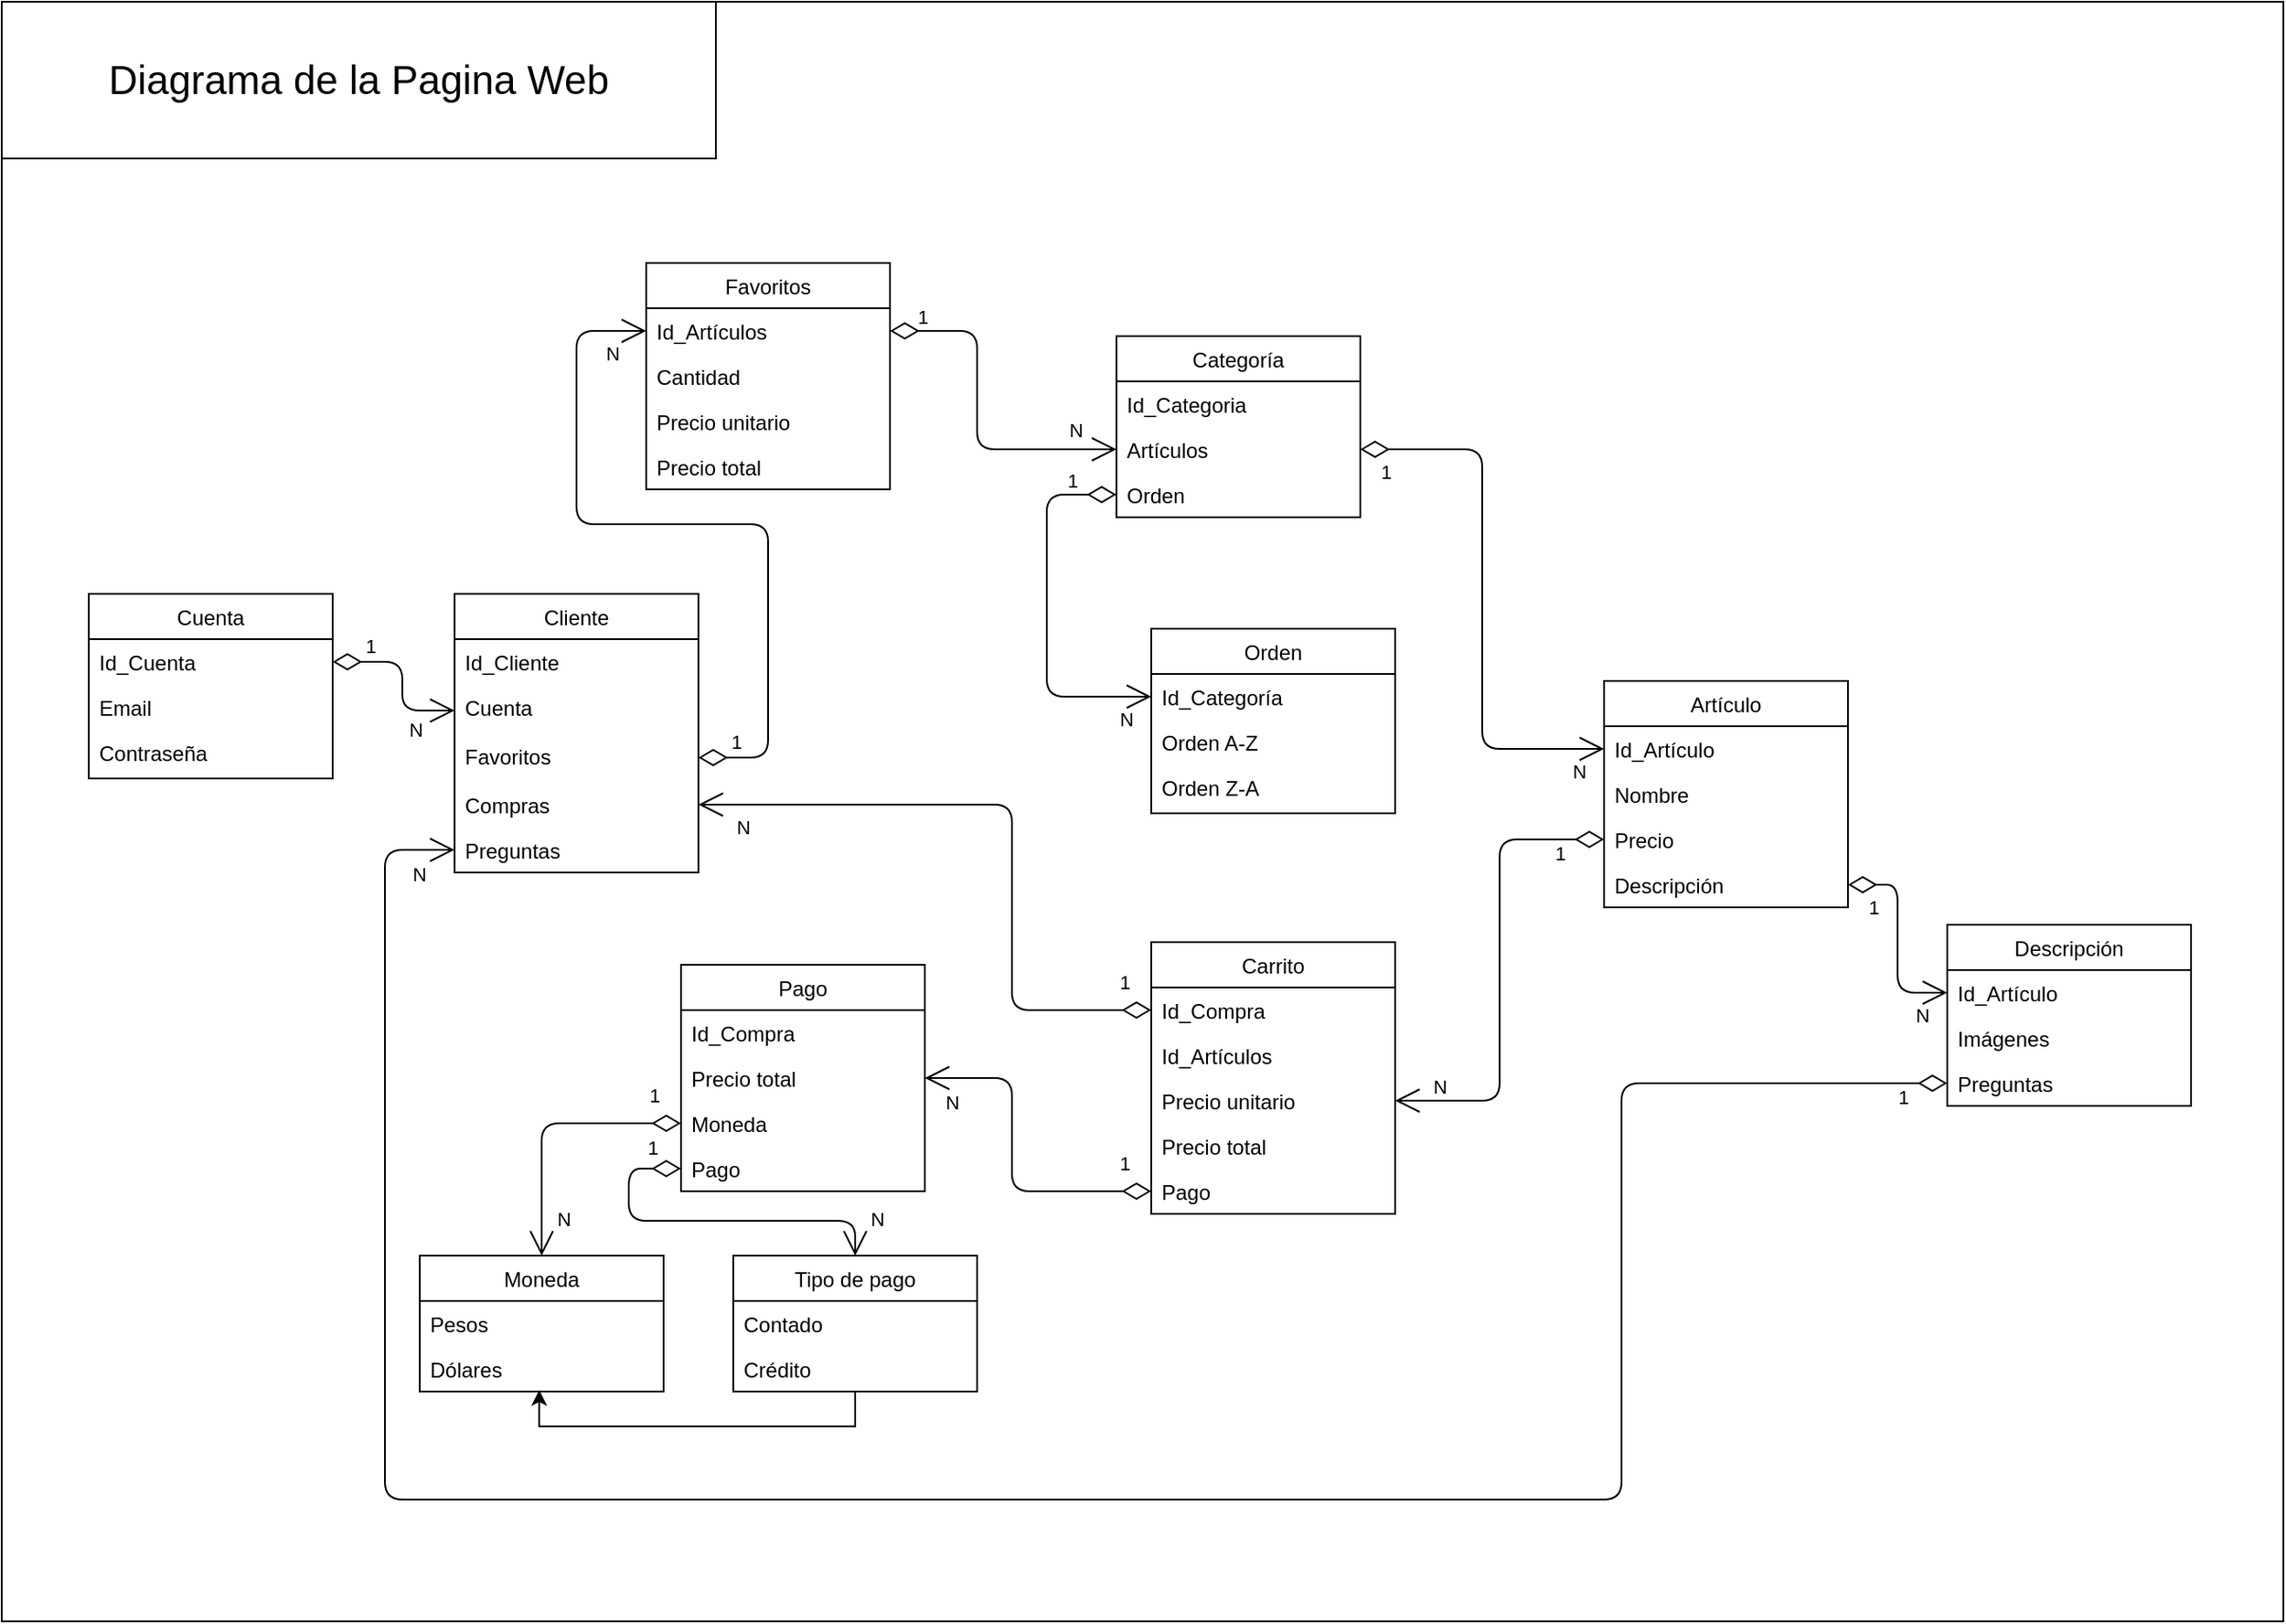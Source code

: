 <mxfile version="13.6.0" type="device"><diagram id="UwYLJH1CzuJ6-UINnBlJ" name="Page-1"><mxGraphModel dx="2274" dy="1936" grid="1" gridSize="10" guides="1" tooltips="1" connect="1" arrows="1" fold="1" page="1" pageScale="1" pageWidth="827" pageHeight="1169" math="0" shadow="0"><root><mxCell id="0"/><mxCell id="1" parent="0"/><mxCell id="LxDtw99c77nIm1w4KyDI-207" value="" style="rounded=0;whiteSpace=wrap;html=1;align=center;labelBackgroundColor=none;backgroundOutline=0;fillColor=none;" vertex="1" parent="1"><mxGeometry x="-290" y="-270" width="1310" height="930" as="geometry"/></mxCell><mxCell id="LxDtw99c77nIm1w4KyDI-126" value="" style="endArrow=open;html=1;endSize=12;startArrow=diamondThin;startSize=14;startFill=0;edgeStyle=orthogonalEdgeStyle;exitX=1;exitY=0.5;exitDx=0;exitDy=0;entryX=0;entryY=0.5;entryDx=0;entryDy=0;" edge="1" parent="1" source="LxDtw99c77nIm1w4KyDI-80" target="LxDtw99c77nIm1w4KyDI-87"><mxGeometry relative="1" as="geometry"><mxPoint x="430" y="150" as="sourcePoint"/><mxPoint x="560" y="150" as="targetPoint"/></mxGeometry></mxCell><mxCell id="LxDtw99c77nIm1w4KyDI-127" value="1" style="edgeLabel;resizable=0;html=1;align=left;verticalAlign=top;" connectable="0" vertex="1" parent="LxDtw99c77nIm1w4KyDI-126"><mxGeometry x="-1" relative="1" as="geometry"><mxPoint x="10" as="offset"/></mxGeometry></mxCell><mxCell id="LxDtw99c77nIm1w4KyDI-128" value="N" style="edgeLabel;resizable=0;html=1;align=right;verticalAlign=top;" connectable="0" vertex="1" parent="LxDtw99c77nIm1w4KyDI-126"><mxGeometry x="1" relative="1" as="geometry"><mxPoint x="-9.95" as="offset"/></mxGeometry></mxCell><mxCell id="LxDtw99c77nIm1w4KyDI-94" value="Carrito" style="swimlane;fontStyle=0;childLayout=stackLayout;horizontal=1;startSize=26;fillColor=none;horizontalStack=0;resizeParent=1;resizeParentMax=0;resizeLast=0;collapsible=1;marginBottom=0;rounded=0;align=center;" vertex="1" parent="1"><mxGeometry x="370" y="270" width="140" height="156" as="geometry"/></mxCell><mxCell id="LxDtw99c77nIm1w4KyDI-95" value="Id_Compra" style="text;strokeColor=none;fillColor=none;align=left;verticalAlign=top;spacingLeft=4;spacingRight=4;overflow=hidden;rotatable=0;points=[[0,0.5],[1,0.5]];portConstraint=eastwest;" vertex="1" parent="LxDtw99c77nIm1w4KyDI-94"><mxGeometry y="26" width="140" height="26" as="geometry"/></mxCell><mxCell id="LxDtw99c77nIm1w4KyDI-96" value="Id_Artículos" style="text;strokeColor=none;fillColor=none;align=left;verticalAlign=top;spacingLeft=4;spacingRight=4;overflow=hidden;rotatable=0;points=[[0,0.5],[1,0.5]];portConstraint=eastwest;" vertex="1" parent="LxDtw99c77nIm1w4KyDI-94"><mxGeometry y="52" width="140" height="26" as="geometry"/></mxCell><mxCell id="LxDtw99c77nIm1w4KyDI-97" value="Precio unitario" style="text;strokeColor=none;fillColor=none;align=left;verticalAlign=top;spacingLeft=4;spacingRight=4;overflow=hidden;rotatable=0;points=[[0,0.5],[1,0.5]];portConstraint=eastwest;" vertex="1" parent="LxDtw99c77nIm1w4KyDI-94"><mxGeometry y="78" width="140" height="26" as="geometry"/></mxCell><mxCell id="LxDtw99c77nIm1w4KyDI-98" value="Precio total" style="text;strokeColor=none;fillColor=none;align=left;verticalAlign=top;spacingLeft=4;spacingRight=4;overflow=hidden;rotatable=0;points=[[0,0.5],[1,0.5]];portConstraint=eastwest;" vertex="1" parent="LxDtw99c77nIm1w4KyDI-94"><mxGeometry y="104" width="140" height="26" as="geometry"/></mxCell><mxCell id="LxDtw99c77nIm1w4KyDI-99" value="Pago" style="text;strokeColor=none;fillColor=none;align=left;verticalAlign=top;spacingLeft=4;spacingRight=4;overflow=hidden;rotatable=0;points=[[0,0.5],[1,0.5]];portConstraint=eastwest;" vertex="1" parent="LxDtw99c77nIm1w4KyDI-94"><mxGeometry y="130" width="140" height="26" as="geometry"/></mxCell><mxCell id="LxDtw99c77nIm1w4KyDI-141" value="" style="endArrow=open;html=1;endSize=12;startArrow=diamondThin;startSize=14;startFill=0;edgeStyle=orthogonalEdgeStyle;exitX=0;exitY=0.5;exitDx=0;exitDy=0;entryX=1;entryY=0.5;entryDx=0;entryDy=0;" edge="1" parent="1" source="LxDtw99c77nIm1w4KyDI-89" target="LxDtw99c77nIm1w4KyDI-97"><mxGeometry relative="1" as="geometry"><mxPoint x="500" y="246" as="sourcePoint"/><mxPoint x="640" y="240" as="targetPoint"/></mxGeometry></mxCell><mxCell id="LxDtw99c77nIm1w4KyDI-142" value="1" style="edgeLabel;resizable=0;html=1;align=left;verticalAlign=top;" connectable="0" vertex="1" parent="LxDtw99c77nIm1w4KyDI-141"><mxGeometry x="-1" relative="1" as="geometry"><mxPoint x="-30" y="-5" as="offset"/></mxGeometry></mxCell><mxCell id="LxDtw99c77nIm1w4KyDI-143" value="N" style="edgeLabel;resizable=0;html=1;align=right;verticalAlign=top;" connectable="0" vertex="1" parent="LxDtw99c77nIm1w4KyDI-141"><mxGeometry x="1" relative="1" as="geometry"><mxPoint x="30.0" y="-21" as="offset"/></mxGeometry></mxCell><mxCell id="LxDtw99c77nIm1w4KyDI-144" value="" style="endArrow=open;html=1;endSize=12;startArrow=diamondThin;startSize=14;startFill=0;edgeStyle=orthogonalEdgeStyle;exitX=1;exitY=0.5;exitDx=0;exitDy=0;entryX=0;entryY=0.5;entryDx=0;entryDy=0;" edge="1" parent="1" source="LxDtw99c77nIm1w4KyDI-117" target="LxDtw99c77nIm1w4KyDI-103"><mxGeometry relative="1" as="geometry"><mxPoint x="810" y="270" as="sourcePoint"/><mxPoint x="690" y="450" as="targetPoint"/></mxGeometry></mxCell><mxCell id="LxDtw99c77nIm1w4KyDI-145" value="1" style="edgeLabel;resizable=0;html=1;align=left;verticalAlign=top;" connectable="0" vertex="1" parent="LxDtw99c77nIm1w4KyDI-144"><mxGeometry x="-1" relative="1" as="geometry"><mxPoint x="10" as="offset"/></mxGeometry></mxCell><mxCell id="LxDtw99c77nIm1w4KyDI-146" value="N" style="edgeLabel;resizable=0;html=1;align=right;verticalAlign=top;" connectable="0" vertex="1" parent="LxDtw99c77nIm1w4KyDI-144"><mxGeometry x="1" relative="1" as="geometry"><mxPoint x="-9.95" as="offset"/></mxGeometry></mxCell><mxCell id="LxDtw99c77nIm1w4KyDI-147" value="" style="endArrow=open;html=1;endSize=12;startArrow=diamondThin;startSize=14;startFill=0;edgeStyle=orthogonalEdgeStyle;exitX=0;exitY=0.5;exitDx=0;exitDy=0;entryX=0;entryY=0.5;entryDx=0;entryDy=0;" edge="1" parent="1" source="LxDtw99c77nIm1w4KyDI-81" target="LxDtw99c77nIm1w4KyDI-113"><mxGeometry relative="1" as="geometry"><mxPoint x="180" y="-50" as="sourcePoint"/><mxPoint x="210" y="90" as="targetPoint"/><Array as="points"><mxPoint x="310" y="13"/><mxPoint x="310" y="129"/></Array></mxGeometry></mxCell><mxCell id="LxDtw99c77nIm1w4KyDI-148" value="1" style="edgeLabel;resizable=0;html=1;align=left;verticalAlign=top;" connectable="0" vertex="1" parent="LxDtw99c77nIm1w4KyDI-147"><mxGeometry x="-1" relative="1" as="geometry"><mxPoint x="-30" y="-21" as="offset"/></mxGeometry></mxCell><mxCell id="LxDtw99c77nIm1w4KyDI-149" value="N" style="edgeLabel;resizable=0;html=1;align=right;verticalAlign=top;" connectable="0" vertex="1" parent="LxDtw99c77nIm1w4KyDI-147"><mxGeometry x="1" relative="1" as="geometry"><mxPoint x="-9.95" as="offset"/></mxGeometry></mxCell><mxCell id="LxDtw99c77nIm1w4KyDI-153" value="" style="endArrow=open;html=1;endSize=12;startArrow=diamondThin;startSize=14;startFill=0;edgeStyle=orthogonalEdgeStyle;exitX=0;exitY=0.5;exitDx=0;exitDy=0;entryX=1;entryY=0.5;entryDx=0;entryDy=0;" edge="1" parent="1" source="LxDtw99c77nIm1w4KyDI-95" target="LxDtw99c77nIm1w4KyDI-110"><mxGeometry relative="1" as="geometry"><mxPoint x="290" y="292" as="sourcePoint"/><mxPoint x="190" y="230" as="targetPoint"/><Array as="points"><mxPoint x="290" y="309"/><mxPoint x="290" y="191"/></Array></mxGeometry></mxCell><mxCell id="LxDtw99c77nIm1w4KyDI-154" value="1" style="edgeLabel;resizable=0;html=1;align=left;verticalAlign=top;" connectable="0" vertex="1" parent="LxDtw99c77nIm1w4KyDI-153"><mxGeometry x="-1" relative="1" as="geometry"><mxPoint x="-20" y="-29" as="offset"/></mxGeometry></mxCell><mxCell id="LxDtw99c77nIm1w4KyDI-155" value="N" style="edgeLabel;resizable=0;html=1;align=right;verticalAlign=top;" connectable="0" vertex="1" parent="LxDtw99c77nIm1w4KyDI-153"><mxGeometry x="1" relative="1" as="geometry"><mxPoint x="30.0" as="offset"/></mxGeometry></mxCell><mxCell id="LxDtw99c77nIm1w4KyDI-156" value="" style="endArrow=open;html=1;endSize=12;startArrow=diamondThin;startSize=14;startFill=0;edgeStyle=orthogonalEdgeStyle;exitX=0;exitY=0.5;exitDx=0;exitDy=0;entryX=1;entryY=0.5;entryDx=0;entryDy=0;" edge="1" parent="1" source="LxDtw99c77nIm1w4KyDI-99" target="LxDtw99c77nIm1w4KyDI-121"><mxGeometry relative="1" as="geometry"><mxPoint x="504" y="560" as="sourcePoint"/><mxPoint x="510" y="460" as="targetPoint"/><Array as="points"><mxPoint x="290" y="413"/><mxPoint x="290" y="348"/></Array></mxGeometry></mxCell><mxCell id="LxDtw99c77nIm1w4KyDI-157" value="1" style="edgeLabel;resizable=0;html=1;align=left;verticalAlign=top;" connectable="0" vertex="1" parent="LxDtw99c77nIm1w4KyDI-156"><mxGeometry x="-1" relative="1" as="geometry"><mxPoint x="-20" y="-29" as="offset"/></mxGeometry></mxCell><mxCell id="LxDtw99c77nIm1w4KyDI-158" value="N" style="edgeLabel;resizable=0;html=1;align=right;verticalAlign=top;" connectable="0" vertex="1" parent="LxDtw99c77nIm1w4KyDI-156"><mxGeometry x="1" relative="1" as="geometry"><mxPoint x="20.0" y="1" as="offset"/></mxGeometry></mxCell><mxCell id="LxDtw99c77nIm1w4KyDI-86" value="Artículo" style="swimlane;fontStyle=0;childLayout=stackLayout;horizontal=1;startSize=26;fillColor=none;horizontalStack=0;resizeParent=1;resizeParentMax=0;resizeLast=0;collapsible=1;marginBottom=0;rounded=0;align=center;" vertex="1" parent="1"><mxGeometry x="630" y="120" width="140" height="130" as="geometry"/></mxCell><mxCell id="LxDtw99c77nIm1w4KyDI-87" value="Id_Artículo" style="text;strokeColor=none;fillColor=none;align=left;verticalAlign=top;spacingLeft=4;spacingRight=4;overflow=hidden;rotatable=0;points=[[0,0.5],[1,0.5]];portConstraint=eastwest;" vertex="1" parent="LxDtw99c77nIm1w4KyDI-86"><mxGeometry y="26" width="140" height="26" as="geometry"/></mxCell><mxCell id="LxDtw99c77nIm1w4KyDI-88" value="Nombre" style="text;strokeColor=none;fillColor=none;align=left;verticalAlign=top;spacingLeft=4;spacingRight=4;overflow=hidden;rotatable=0;points=[[0,0.5],[1,0.5]];portConstraint=eastwest;" vertex="1" parent="LxDtw99c77nIm1w4KyDI-86"><mxGeometry y="52" width="140" height="26" as="geometry"/></mxCell><mxCell id="LxDtw99c77nIm1w4KyDI-89" value="Precio" style="text;strokeColor=none;fillColor=none;align=left;verticalAlign=top;spacingLeft=4;spacingRight=4;overflow=hidden;rotatable=0;points=[[0,0.5],[1,0.5]];portConstraint=eastwest;" vertex="1" parent="LxDtw99c77nIm1w4KyDI-86"><mxGeometry y="78" width="140" height="26" as="geometry"/></mxCell><mxCell id="LxDtw99c77nIm1w4KyDI-117" value="Descripción" style="text;strokeColor=none;fillColor=none;align=left;verticalAlign=top;spacingLeft=4;spacingRight=4;overflow=hidden;rotatable=0;points=[[0,0.5],[1,0.5]];portConstraint=eastwest;" vertex="1" parent="LxDtw99c77nIm1w4KyDI-86"><mxGeometry y="104" width="140" height="26" as="geometry"/></mxCell><mxCell id="LxDtw99c77nIm1w4KyDI-102" value="Descripción" style="swimlane;fontStyle=0;childLayout=stackLayout;horizontal=1;startSize=26;fillColor=none;horizontalStack=0;resizeParent=1;resizeParentMax=0;resizeLast=0;collapsible=1;marginBottom=0;rounded=0;align=center;" vertex="1" parent="1"><mxGeometry x="827" y="260" width="140" height="104" as="geometry"/></mxCell><mxCell id="LxDtw99c77nIm1w4KyDI-103" value="Id_Artículo" style="text;strokeColor=none;fillColor=none;align=left;verticalAlign=top;spacingLeft=4;spacingRight=4;overflow=hidden;rotatable=0;points=[[0,0.5],[1,0.5]];portConstraint=eastwest;" vertex="1" parent="LxDtw99c77nIm1w4KyDI-102"><mxGeometry y="26" width="140" height="26" as="geometry"/></mxCell><mxCell id="LxDtw99c77nIm1w4KyDI-105" value="Imágenes" style="text;strokeColor=none;fillColor=none;align=left;verticalAlign=top;spacingLeft=4;spacingRight=4;overflow=hidden;rotatable=0;points=[[0,0.5],[1,0.5]];portConstraint=eastwest;" vertex="1" parent="LxDtw99c77nIm1w4KyDI-102"><mxGeometry y="52" width="140" height="26" as="geometry"/></mxCell><mxCell id="LxDtw99c77nIm1w4KyDI-106" value="Preguntas" style="text;strokeColor=none;fillColor=none;align=left;verticalAlign=top;spacingLeft=4;spacingRight=4;overflow=hidden;rotatable=0;points=[[0,0.5],[1,0.5]];portConstraint=eastwest;" vertex="1" parent="LxDtw99c77nIm1w4KyDI-102"><mxGeometry y="78" width="140" height="26" as="geometry"/></mxCell><mxCell id="LxDtw99c77nIm1w4KyDI-78" value="Categoría" style="swimlane;fontStyle=0;childLayout=stackLayout;horizontal=1;startSize=26;fillColor=none;horizontalStack=0;resizeParent=1;resizeParentMax=0;resizeLast=0;collapsible=1;marginBottom=0;rounded=0;align=center;" vertex="1" parent="1"><mxGeometry x="350" y="-78" width="140" height="104" as="geometry"/></mxCell><mxCell id="LxDtw99c77nIm1w4KyDI-79" value="Id_Categoria" style="text;strokeColor=none;fillColor=none;align=left;verticalAlign=top;spacingLeft=4;spacingRight=4;overflow=hidden;rotatable=0;points=[[0,0.5],[1,0.5]];portConstraint=eastwest;" vertex="1" parent="LxDtw99c77nIm1w4KyDI-78"><mxGeometry y="26" width="140" height="26" as="geometry"/></mxCell><mxCell id="LxDtw99c77nIm1w4KyDI-80" value="Artículos" style="text;strokeColor=none;fillColor=none;align=left;verticalAlign=top;spacingLeft=4;spacingRight=4;overflow=hidden;rotatable=0;points=[[0,0.5],[1,0.5]];portConstraint=eastwest;" vertex="1" parent="LxDtw99c77nIm1w4KyDI-78"><mxGeometry y="52" width="140" height="26" as="geometry"/></mxCell><mxCell id="LxDtw99c77nIm1w4KyDI-81" value="Orden" style="text;strokeColor=none;fillColor=none;align=left;verticalAlign=top;spacingLeft=4;spacingRight=4;overflow=hidden;rotatable=0;points=[[0,0.5],[1,0.5]];portConstraint=eastwest;" vertex="1" parent="LxDtw99c77nIm1w4KyDI-78"><mxGeometry y="78" width="140" height="26" as="geometry"/></mxCell><mxCell id="LxDtw99c77nIm1w4KyDI-112" value="Orden" style="swimlane;fontStyle=0;childLayout=stackLayout;horizontal=1;startSize=26;fillColor=none;horizontalStack=0;resizeParent=1;resizeParentMax=0;resizeLast=0;collapsible=1;marginBottom=0;rounded=0;align=center;" vertex="1" parent="1"><mxGeometry x="370" y="90" width="140" height="106" as="geometry"><mxRectangle x="10" y="70" width="70" height="26" as="alternateBounds"/></mxGeometry></mxCell><mxCell id="LxDtw99c77nIm1w4KyDI-113" value="Id_Categoría" style="text;strokeColor=none;fillColor=none;align=left;verticalAlign=top;spacingLeft=4;spacingRight=4;overflow=hidden;rotatable=0;points=[[0,0.5],[1,0.5]];portConstraint=eastwest;" vertex="1" parent="LxDtw99c77nIm1w4KyDI-112"><mxGeometry y="26" width="140" height="26" as="geometry"/></mxCell><mxCell id="LxDtw99c77nIm1w4KyDI-114" value="Orden A-Z" style="text;strokeColor=none;fillColor=none;align=left;verticalAlign=top;spacingLeft=4;spacingRight=4;overflow=hidden;rotatable=0;points=[[0,0.5],[1,0.5]];portConstraint=eastwest;" vertex="1" parent="LxDtw99c77nIm1w4KyDI-112"><mxGeometry y="52" width="140" height="26" as="geometry"/></mxCell><mxCell id="LxDtw99c77nIm1w4KyDI-115" value="Orden Z-A" style="text;strokeColor=none;fillColor=none;align=left;verticalAlign=top;spacingLeft=4;spacingRight=4;overflow=hidden;rotatable=0;points=[[0,0.5],[1,0.5]];portConstraint=eastwest;" vertex="1" parent="LxDtw99c77nIm1w4KyDI-112"><mxGeometry y="78" width="140" height="28" as="geometry"/></mxCell><mxCell id="LxDtw99c77nIm1w4KyDI-169" value="" style="endArrow=open;html=1;endSize=12;startArrow=diamondThin;startSize=14;startFill=0;edgeStyle=orthogonalEdgeStyle;exitX=1;exitY=0.5;exitDx=0;exitDy=0;entryX=0;entryY=0.5;entryDx=0;entryDy=0;" edge="1" parent="1" source="LxDtw99c77nIm1w4KyDI-160" target="LxDtw99c77nIm1w4KyDI-162"><mxGeometry relative="1" as="geometry"><mxPoint x="80" y="-106" as="sourcePoint"/><mxPoint x="100" y="10" as="targetPoint"/><Array as="points"><mxPoint x="150" y="164"/><mxPoint x="150" y="30"/><mxPoint x="40" y="30"/><mxPoint x="40" y="-81"/></Array></mxGeometry></mxCell><mxCell id="LxDtw99c77nIm1w4KyDI-170" value="1" style="edgeLabel;resizable=0;html=1;align=left;verticalAlign=top;" connectable="0" vertex="1" parent="LxDtw99c77nIm1w4KyDI-169"><mxGeometry x="-1" relative="1" as="geometry"><mxPoint x="17" y="-22" as="offset"/></mxGeometry></mxCell><mxCell id="LxDtw99c77nIm1w4KyDI-171" value="N" style="edgeLabel;resizable=0;html=1;align=right;verticalAlign=top;" connectable="0" vertex="1" parent="LxDtw99c77nIm1w4KyDI-169"><mxGeometry x="1" relative="1" as="geometry"><mxPoint x="-14.95" as="offset"/></mxGeometry></mxCell><mxCell id="LxDtw99c77nIm1w4KyDI-70" value="Cliente" style="swimlane;fontStyle=0;childLayout=stackLayout;horizontal=1;startSize=26;fillColor=none;horizontalStack=0;resizeParent=1;resizeParentMax=0;resizeLast=0;collapsible=1;marginBottom=0;rounded=0;align=center;" vertex="1" parent="1"><mxGeometry x="-30" y="70" width="140" height="160" as="geometry"><mxRectangle x="10" y="70" width="70" height="26" as="alternateBounds"/></mxGeometry></mxCell><mxCell id="LxDtw99c77nIm1w4KyDI-71" value="Id_Cliente" style="text;strokeColor=none;fillColor=none;align=left;verticalAlign=top;spacingLeft=4;spacingRight=4;overflow=hidden;rotatable=0;points=[[0,0.5],[1,0.5]];portConstraint=eastwest;" vertex="1" parent="LxDtw99c77nIm1w4KyDI-70"><mxGeometry y="26" width="140" height="26" as="geometry"/></mxCell><mxCell id="LxDtw99c77nIm1w4KyDI-73" value="Cuenta" style="text;strokeColor=none;fillColor=none;align=left;verticalAlign=top;spacingLeft=4;spacingRight=4;overflow=hidden;rotatable=0;points=[[0,0.5],[1,0.5]];portConstraint=eastwest;" vertex="1" parent="LxDtw99c77nIm1w4KyDI-70"><mxGeometry y="52" width="140" height="28" as="geometry"/></mxCell><mxCell id="LxDtw99c77nIm1w4KyDI-160" value="Favoritos" style="text;strokeColor=none;fillColor=none;align=left;verticalAlign=top;spacingLeft=4;spacingRight=4;overflow=hidden;rotatable=0;points=[[0,0.5],[1,0.5]];portConstraint=eastwest;" vertex="1" parent="LxDtw99c77nIm1w4KyDI-70"><mxGeometry y="80" width="140" height="28" as="geometry"/></mxCell><mxCell id="LxDtw99c77nIm1w4KyDI-110" value="Compras" style="text;strokeColor=none;fillColor=none;align=left;verticalAlign=top;spacingLeft=4;spacingRight=4;overflow=hidden;rotatable=0;points=[[0,0.5],[1,0.5]];portConstraint=eastwest;" vertex="1" parent="LxDtw99c77nIm1w4KyDI-70"><mxGeometry y="108" width="140" height="26" as="geometry"/></mxCell><mxCell id="LxDtw99c77nIm1w4KyDI-186" value="Preguntas" style="text;strokeColor=none;fillColor=none;align=left;verticalAlign=top;spacingLeft=4;spacingRight=4;overflow=hidden;rotatable=0;points=[[0,0.5],[1,0.5]];portConstraint=eastwest;" vertex="1" parent="LxDtw99c77nIm1w4KyDI-70"><mxGeometry y="134" width="140" height="26" as="geometry"/></mxCell><mxCell id="LxDtw99c77nIm1w4KyDI-179" value="" style="endArrow=open;html=1;endSize=12;startArrow=diamondThin;startSize=14;startFill=0;edgeStyle=orthogonalEdgeStyle;exitX=1;exitY=0.5;exitDx=0;exitDy=0;" edge="1" parent="1" source="LxDtw99c77nIm1w4KyDI-173"><mxGeometry relative="1" as="geometry"><mxPoint x="-80" y="55" as="sourcePoint"/><mxPoint x="-30" y="137" as="targetPoint"/><Array as="points"><mxPoint x="-60" y="109"/><mxPoint x="-60" y="137"/></Array></mxGeometry></mxCell><mxCell id="LxDtw99c77nIm1w4KyDI-180" value="1" style="edgeLabel;resizable=0;html=1;align=left;verticalAlign=top;" connectable="0" vertex="1" parent="LxDtw99c77nIm1w4KyDI-179"><mxGeometry x="-1" relative="1" as="geometry"><mxPoint x="17" y="-22" as="offset"/></mxGeometry></mxCell><mxCell id="LxDtw99c77nIm1w4KyDI-181" value="N" style="edgeLabel;resizable=0;html=1;align=right;verticalAlign=top;" connectable="0" vertex="1" parent="LxDtw99c77nIm1w4KyDI-179"><mxGeometry x="1" relative="1" as="geometry"><mxPoint x="-17.95" y="-2" as="offset"/></mxGeometry></mxCell><mxCell id="LxDtw99c77nIm1w4KyDI-172" value="Cuenta" style="swimlane;fontStyle=0;childLayout=stackLayout;horizontal=1;startSize=26;fillColor=none;horizontalStack=0;resizeParent=1;resizeParentMax=0;resizeLast=0;collapsible=1;marginBottom=0;rounded=0;align=center;" vertex="1" parent="1"><mxGeometry x="-240" y="70" width="140" height="106" as="geometry"><mxRectangle x="10" y="70" width="70" height="26" as="alternateBounds"/></mxGeometry></mxCell><mxCell id="LxDtw99c77nIm1w4KyDI-173" value="Id_Cuenta" style="text;strokeColor=none;fillColor=none;align=left;verticalAlign=top;spacingLeft=4;spacingRight=4;overflow=hidden;rotatable=0;points=[[0,0.5],[1,0.5]];portConstraint=eastwest;" vertex="1" parent="LxDtw99c77nIm1w4KyDI-172"><mxGeometry y="26" width="140" height="26" as="geometry"/></mxCell><mxCell id="LxDtw99c77nIm1w4KyDI-174" value="Email" style="text;strokeColor=none;fillColor=none;align=left;verticalAlign=top;spacingLeft=4;spacingRight=4;overflow=hidden;rotatable=0;points=[[0,0.5],[1,0.5]];portConstraint=eastwest;" vertex="1" parent="LxDtw99c77nIm1w4KyDI-172"><mxGeometry y="52" width="140" height="26" as="geometry"/></mxCell><mxCell id="LxDtw99c77nIm1w4KyDI-175" value="Contraseña&#10;" style="text;strokeColor=none;fillColor=none;align=left;verticalAlign=top;spacingLeft=4;spacingRight=4;overflow=hidden;rotatable=0;points=[[0,0.5],[1,0.5]];portConstraint=eastwest;" vertex="1" parent="LxDtw99c77nIm1w4KyDI-172"><mxGeometry y="78" width="140" height="28" as="geometry"/></mxCell><mxCell id="LxDtw99c77nIm1w4KyDI-161" value="Favoritos" style="swimlane;fontStyle=0;childLayout=stackLayout;horizontal=1;startSize=26;fillColor=none;horizontalStack=0;resizeParent=1;resizeParentMax=0;resizeLast=0;collapsible=1;marginBottom=0;rounded=0;align=center;" vertex="1" parent="1"><mxGeometry x="80" y="-120" width="140" height="130" as="geometry"><mxRectangle x="10" y="70" width="70" height="26" as="alternateBounds"/></mxGeometry></mxCell><mxCell id="LxDtw99c77nIm1w4KyDI-162" value="Id_Artículos" style="text;strokeColor=none;fillColor=none;align=left;verticalAlign=top;spacingLeft=4;spacingRight=4;overflow=hidden;rotatable=0;points=[[0,0.5],[1,0.5]];portConstraint=eastwest;" vertex="1" parent="LxDtw99c77nIm1w4KyDI-161"><mxGeometry y="26" width="140" height="26" as="geometry"/></mxCell><mxCell id="LxDtw99c77nIm1w4KyDI-163" value="Cantidad" style="text;strokeColor=none;fillColor=none;align=left;verticalAlign=top;spacingLeft=4;spacingRight=4;overflow=hidden;rotatable=0;points=[[0,0.5],[1,0.5]];portConstraint=eastwest;" vertex="1" parent="LxDtw99c77nIm1w4KyDI-161"><mxGeometry y="52" width="140" height="26" as="geometry"/></mxCell><mxCell id="LxDtw99c77nIm1w4KyDI-166" value="Precio unitario" style="text;strokeColor=none;fillColor=none;align=left;verticalAlign=top;spacingLeft=4;spacingRight=4;overflow=hidden;rotatable=0;points=[[0,0.5],[1,0.5]];portConstraint=eastwest;" vertex="1" parent="LxDtw99c77nIm1w4KyDI-161"><mxGeometry y="78" width="140" height="26" as="geometry"/></mxCell><mxCell id="LxDtw99c77nIm1w4KyDI-167" value="Precio total" style="text;strokeColor=none;fillColor=none;align=left;verticalAlign=top;spacingLeft=4;spacingRight=4;overflow=hidden;rotatable=0;points=[[0,0.5],[1,0.5]];portConstraint=eastwest;" vertex="1" parent="LxDtw99c77nIm1w4KyDI-161"><mxGeometry y="104" width="140" height="26" as="geometry"/></mxCell><mxCell id="LxDtw99c77nIm1w4KyDI-183" value="" style="endArrow=open;html=1;endSize=12;startArrow=diamondThin;startSize=14;startFill=0;edgeStyle=orthogonalEdgeStyle;entryX=0;entryY=0.5;entryDx=0;entryDy=0;exitX=1;exitY=0.5;exitDx=0;exitDy=0;" edge="1" parent="1" source="LxDtw99c77nIm1w4KyDI-162" target="LxDtw99c77nIm1w4KyDI-80"><mxGeometry relative="1" as="geometry"><mxPoint x="270" y="-180" as="sourcePoint"/><mxPoint x="330" y="-24" as="targetPoint"/><Array as="points"><mxPoint x="270" y="-81"/><mxPoint x="270" y="-13"/></Array></mxGeometry></mxCell><mxCell id="LxDtw99c77nIm1w4KyDI-184" value="1" style="edgeLabel;resizable=0;html=1;align=left;verticalAlign=top;" connectable="0" vertex="1" parent="LxDtw99c77nIm1w4KyDI-183"><mxGeometry x="-1" relative="1" as="geometry"><mxPoint x="14" y="-21" as="offset"/></mxGeometry></mxCell><mxCell id="LxDtw99c77nIm1w4KyDI-185" value="N" style="edgeLabel;resizable=0;html=1;align=right;verticalAlign=top;" connectable="0" vertex="1" parent="LxDtw99c77nIm1w4KyDI-183"><mxGeometry x="1" relative="1" as="geometry"><mxPoint x="-18.95" y="-24" as="offset"/></mxGeometry></mxCell><mxCell id="LxDtw99c77nIm1w4KyDI-119" value="Pago" style="swimlane;fontStyle=0;childLayout=stackLayout;horizontal=1;startSize=26;fillColor=none;horizontalStack=0;resizeParent=1;resizeParentMax=0;resizeLast=0;collapsible=1;marginBottom=0;rounded=0;align=center;" vertex="1" parent="1"><mxGeometry x="100" y="283" width="140" height="130" as="geometry"/></mxCell><mxCell id="LxDtw99c77nIm1w4KyDI-120" value="Id_Compra" style="text;strokeColor=none;fillColor=none;align=left;verticalAlign=top;spacingLeft=4;spacingRight=4;overflow=hidden;rotatable=0;points=[[0,0.5],[1,0.5]];portConstraint=eastwest;" vertex="1" parent="LxDtw99c77nIm1w4KyDI-119"><mxGeometry y="26" width="140" height="26" as="geometry"/></mxCell><mxCell id="LxDtw99c77nIm1w4KyDI-121" value="Precio total" style="text;strokeColor=none;fillColor=none;align=left;verticalAlign=top;spacingLeft=4;spacingRight=4;overflow=hidden;rotatable=0;points=[[0,0.5],[1,0.5]];portConstraint=eastwest;" vertex="1" parent="LxDtw99c77nIm1w4KyDI-119"><mxGeometry y="52" width="140" height="26" as="geometry"/></mxCell><mxCell id="LxDtw99c77nIm1w4KyDI-122" value="Moneda" style="text;strokeColor=none;fillColor=none;align=left;verticalAlign=top;spacingLeft=4;spacingRight=4;overflow=hidden;rotatable=0;points=[[0,0.5],[1,0.5]];portConstraint=eastwest;" vertex="1" parent="LxDtw99c77nIm1w4KyDI-119"><mxGeometry y="78" width="140" height="26" as="geometry"/></mxCell><mxCell id="LxDtw99c77nIm1w4KyDI-124" value="Pago" style="text;strokeColor=none;fillColor=none;align=left;verticalAlign=top;spacingLeft=4;spacingRight=4;overflow=hidden;rotatable=0;points=[[0,0.5],[1,0.5]];portConstraint=eastwest;" vertex="1" parent="LxDtw99c77nIm1w4KyDI-119"><mxGeometry y="104" width="140" height="26" as="geometry"/></mxCell><mxCell id="LxDtw99c77nIm1w4KyDI-188" value="" style="endArrow=open;html=1;endSize=12;startArrow=diamondThin;startSize=14;startFill=0;edgeStyle=orthogonalEdgeStyle;exitX=0;exitY=0.5;exitDx=0;exitDy=0;entryX=0.5;entryY=0;entryDx=0;entryDy=0;" edge="1" parent="1" source="LxDtw99c77nIm1w4KyDI-122" target="LxDtw99c77nIm1w4KyDI-134"><mxGeometry relative="1" as="geometry"><mxPoint x="120" y="455" as="sourcePoint"/><mxPoint x="10" y="510" as="targetPoint"/><Array as="points"><mxPoint x="20" y="374"/></Array></mxGeometry></mxCell><mxCell id="LxDtw99c77nIm1w4KyDI-189" value="1" style="edgeLabel;resizable=0;html=1;align=left;verticalAlign=top;" connectable="0" vertex="1" parent="LxDtw99c77nIm1w4KyDI-188"><mxGeometry x="-1" relative="1" as="geometry"><mxPoint x="-20" y="-29" as="offset"/></mxGeometry></mxCell><mxCell id="LxDtw99c77nIm1w4KyDI-190" value="N" style="edgeLabel;resizable=0;html=1;align=right;verticalAlign=top;" connectable="0" vertex="1" parent="LxDtw99c77nIm1w4KyDI-188"><mxGeometry x="1" relative="1" as="geometry"><mxPoint x="17.0" y="-34" as="offset"/></mxGeometry></mxCell><mxCell id="LxDtw99c77nIm1w4KyDI-192" value="" style="endArrow=open;html=1;endSize=12;startArrow=diamondThin;startSize=14;startFill=0;edgeStyle=orthogonalEdgeStyle;exitX=0;exitY=0.5;exitDx=0;exitDy=0;entryX=0;entryY=0.5;entryDx=0;entryDy=0;" edge="1" parent="1" source="LxDtw99c77nIm1w4KyDI-106" target="LxDtw99c77nIm1w4KyDI-186"><mxGeometry relative="1" as="geometry"><mxPoint x="810" y="356" as="sourcePoint"/><mxPoint x="690" y="480" as="targetPoint"/><Array as="points"><mxPoint x="640" y="351"/><mxPoint x="640" y="590"/><mxPoint x="-70" y="590"/><mxPoint x="-70" y="217"/></Array></mxGeometry></mxCell><mxCell id="LxDtw99c77nIm1w4KyDI-193" value="1" style="edgeLabel;resizable=0;html=1;align=left;verticalAlign=top;" connectable="0" vertex="1" parent="LxDtw99c77nIm1w4KyDI-192"><mxGeometry x="-1" relative="1" as="geometry"><mxPoint x="-30" y="-5" as="offset"/></mxGeometry></mxCell><mxCell id="LxDtw99c77nIm1w4KyDI-194" value="N" style="edgeLabel;resizable=0;html=1;align=right;verticalAlign=top;" connectable="0" vertex="1" parent="LxDtw99c77nIm1w4KyDI-192"><mxGeometry x="1" relative="1" as="geometry"><mxPoint x="-16.0" y="1" as="offset"/></mxGeometry></mxCell><mxCell id="LxDtw99c77nIm1w4KyDI-134" value="Moneda" style="swimlane;fontStyle=0;childLayout=stackLayout;horizontal=1;startSize=26;fillColor=none;horizontalStack=0;resizeParent=1;resizeParentMax=0;resizeLast=0;collapsible=1;marginBottom=0;rounded=0;align=center;" vertex="1" parent="1"><mxGeometry x="-50" y="450" width="140" height="78" as="geometry"/></mxCell><mxCell id="LxDtw99c77nIm1w4KyDI-135" value="Pesos" style="text;strokeColor=none;fillColor=none;align=left;verticalAlign=top;spacingLeft=4;spacingRight=4;overflow=hidden;rotatable=0;points=[[0,0.5],[1,0.5]];portConstraint=eastwest;" vertex="1" parent="LxDtw99c77nIm1w4KyDI-134"><mxGeometry y="26" width="140" height="26" as="geometry"/></mxCell><mxCell id="LxDtw99c77nIm1w4KyDI-136" value="Dólares" style="text;strokeColor=none;fillColor=none;align=left;verticalAlign=top;spacingLeft=4;spacingRight=4;overflow=hidden;rotatable=0;points=[[0,0.5],[1,0.5]];portConstraint=eastwest;" vertex="1" parent="LxDtw99c77nIm1w4KyDI-134"><mxGeometry y="52" width="140" height="26" as="geometry"/></mxCell><mxCell id="LxDtw99c77nIm1w4KyDI-205" style="edgeStyle=orthogonalEdgeStyle;rounded=0;orthogonalLoop=1;jettySize=auto;html=1;exitX=0.5;exitY=1;exitDx=0;exitDy=0;entryX=0.49;entryY=0.966;entryDx=0;entryDy=0;entryPerimeter=0;" edge="1" parent="1" source="LxDtw99c77nIm1w4KyDI-195" target="LxDtw99c77nIm1w4KyDI-136"><mxGeometry relative="1" as="geometry"/></mxCell><mxCell id="LxDtw99c77nIm1w4KyDI-195" value="Tipo de pago" style="swimlane;fontStyle=0;childLayout=stackLayout;horizontal=1;startSize=26;fillColor=none;horizontalStack=0;resizeParent=1;resizeParentMax=0;resizeLast=0;collapsible=1;marginBottom=0;rounded=0;align=center;" vertex="1" parent="1"><mxGeometry x="130" y="450" width="140" height="78" as="geometry"/></mxCell><mxCell id="LxDtw99c77nIm1w4KyDI-196" value="Contado" style="text;strokeColor=none;fillColor=none;align=left;verticalAlign=top;spacingLeft=4;spacingRight=4;overflow=hidden;rotatable=0;points=[[0,0.5],[1,0.5]];portConstraint=eastwest;" vertex="1" parent="LxDtw99c77nIm1w4KyDI-195"><mxGeometry y="26" width="140" height="26" as="geometry"/></mxCell><mxCell id="LxDtw99c77nIm1w4KyDI-197" value="Crédito" style="text;strokeColor=none;fillColor=none;align=left;verticalAlign=top;spacingLeft=4;spacingRight=4;overflow=hidden;rotatable=0;points=[[0,0.5],[1,0.5]];portConstraint=eastwest;" vertex="1" parent="LxDtw99c77nIm1w4KyDI-195"><mxGeometry y="52" width="140" height="26" as="geometry"/></mxCell><mxCell id="LxDtw99c77nIm1w4KyDI-199" value="" style="endArrow=open;html=1;endSize=12;startArrow=diamondThin;startSize=14;startFill=0;edgeStyle=orthogonalEdgeStyle;entryX=0.5;entryY=0;entryDx=0;entryDy=0;" edge="1" parent="1" source="LxDtw99c77nIm1w4KyDI-124" target="LxDtw99c77nIm1w4KyDI-195"><mxGeometry relative="1" as="geometry"><mxPoint x="100" y="400" as="sourcePoint"/><mxPoint x="20" y="476" as="targetPoint"/><Array as="points"><mxPoint x="70" y="400"/><mxPoint x="70" y="430"/><mxPoint x="200" y="430"/></Array></mxGeometry></mxCell><mxCell id="LxDtw99c77nIm1w4KyDI-200" value="1" style="edgeLabel;resizable=0;html=1;align=left;verticalAlign=top;" connectable="0" vertex="1" parent="LxDtw99c77nIm1w4KyDI-199"><mxGeometry x="-1" relative="1" as="geometry"><mxPoint x="-21" y="-25" as="offset"/></mxGeometry></mxCell><mxCell id="LxDtw99c77nIm1w4KyDI-201" value="N" style="edgeLabel;resizable=0;html=1;align=right;verticalAlign=top;" connectable="0" vertex="1" parent="LxDtw99c77nIm1w4KyDI-199"><mxGeometry x="1" relative="1" as="geometry"><mxPoint x="17.0" y="-34" as="offset"/></mxGeometry></mxCell><mxCell id="LxDtw99c77nIm1w4KyDI-209" value="" style="rounded=0;whiteSpace=wrap;html=1;labelBackgroundColor=none;fillColor=none;fontColor=#000000;align=center;" vertex="1" parent="1"><mxGeometry x="-290" y="-270" width="410" height="90" as="geometry"/></mxCell><mxCell id="LxDtw99c77nIm1w4KyDI-210" value="Diagrama de la Pagina Web" style="text;html=1;strokeColor=none;fillColor=none;align=center;verticalAlign=middle;whiteSpace=wrap;rounded=0;labelBackgroundColor=none;fontColor=#000000;fontSize=23;" vertex="1" parent="1"><mxGeometry x="-290" y="-270" width="410" height="90" as="geometry"/></mxCell></root></mxGraphModel></diagram></mxfile>